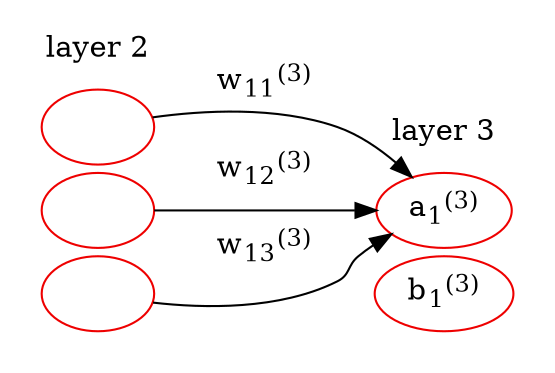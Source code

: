 
digraph G {
        rankdir=LR
        nodesep=.05;        
        node [label=""];

        
	subgraph cluster_1 {
		color=white;
		node [color=red2];
		a12 a22 a32;
		label = "layer 2";
	}

	subgraph cluster_2 {
		color=white;
		node [color=red2];
		a13[label= <a<sub>1</sub><sup>(3)</sup>>];
                a23[label= <b<sub>1</sub><sup>(3)</sup>>];
		label = "layer 3";
	}


        a12 -> a13 [label=<<table BORDER="0" CELLPADDING="5"><tr><td>w<sub>11</sub><sup>(3)</sup></td></tr></table>>];
        a22 -> a13 [label=<<table BORDER="0" CELLPADDING="10"><tr><td>w<sub>12</sub><sup>(3)</sup></td></tr></table>>];
        a32 -> a13 [label=<<table BORDER="0" CELLPADDING="7"><tr><td>w<sub>13</sub><sup>(3)</sup></td></tr></table>>];


}
